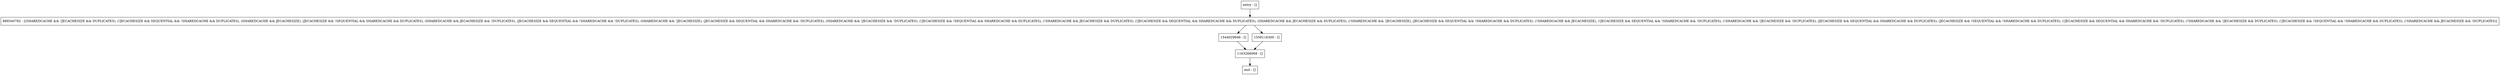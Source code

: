 digraph isOverBudget {
node [shape=record];
entry [label="entry - []"];
exit [label="exit - []"];
1163266068 [label="1163266068 - []"];
1544029946 [label="1544029946 - []"];
1558116300 [label="1558116300 - []"];
889340782 [label="889340782 - [(SHAREDCACHE && !JECACHESIZE && DUPLICATES), (!JECACHESIZE && SEQUENTIAL && !SHAREDCACHE && DUPLICATES), (SHAREDCACHE && JECACHESIZE), (JECACHESIZE && !SEQUENTIAL && SHAREDCACHE && DUPLICATES), (SHAREDCACHE && JECACHESIZE && !DUPLICATES), (JECACHESIZE && SEQUENTIAL && !SHAREDCACHE && !DUPLICATES), (SHAREDCACHE && !JECACHESIZE), (JECACHESIZE && SEQUENTIAL && SHAREDCACHE && !DUPLICATES), (SHAREDCACHE && !JECACHESIZE && !DUPLICATES), (!JECACHESIZE && !SEQUENTIAL && SHAREDCACHE && DUPLICATES), (!SHAREDCACHE && JECACHESIZE && DUPLICATES), (!JECACHESIZE && SEQUENTIAL && SHAREDCACHE && DUPLICATES), (SHAREDCACHE && JECACHESIZE && DUPLICATES), (!SHAREDCACHE && !JECACHESIZE), (JECACHESIZE && SEQUENTIAL && !SHAREDCACHE && DUPLICATES), (!SHAREDCACHE && JECACHESIZE), (!JECACHESIZE && SEQUENTIAL && !SHAREDCACHE && !DUPLICATES), (!SHAREDCACHE && !JECACHESIZE && !DUPLICATES), (JECACHESIZE && SEQUENTIAL && SHAREDCACHE && DUPLICATES), (JECACHESIZE && !SEQUENTIAL && !SHAREDCACHE && DUPLICATES), (!JECACHESIZE && SEQUENTIAL && SHAREDCACHE && !DUPLICATES), (!SHAREDCACHE && !JECACHESIZE && DUPLICATES), (!JECACHESIZE && !SEQUENTIAL && !SHAREDCACHE && DUPLICATES), (!SHAREDCACHE && JECACHESIZE && !DUPLICATES)]"];
entry;
exit;
entry -> 889340782;
1163266068 -> exit;
1544029946 -> 1163266068;
1558116300 -> 1163266068;
889340782 -> 1544029946;
889340782 -> 1558116300;
}
